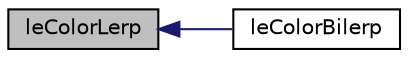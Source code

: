 digraph "leColorLerp"
{
 // INTERACTIVE_SVG=YES
  edge [fontname="Helvetica",fontsize="10",labelfontname="Helvetica",labelfontsize="10"];
  node [fontname="Helvetica",fontsize="10",shape=record];
  rankdir="LR";
  Node18 [label="leColorLerp",height=0.2,width=0.4,color="black", fillcolor="grey75", style="filled", fontcolor="black"];
  Node18 -> Node19 [dir="back",color="midnightblue",fontsize="10",style="solid",fontname="Helvetica"];
  Node19 [label="leColorBilerp",height=0.2,width=0.4,color="black", fillcolor="white", style="filled",URL="$legato__color_8h.html#a26f848c55b3de1a99fb3b70098554d33",tooltip="Get color from bi-linear interpolation of four colors. "];
}
